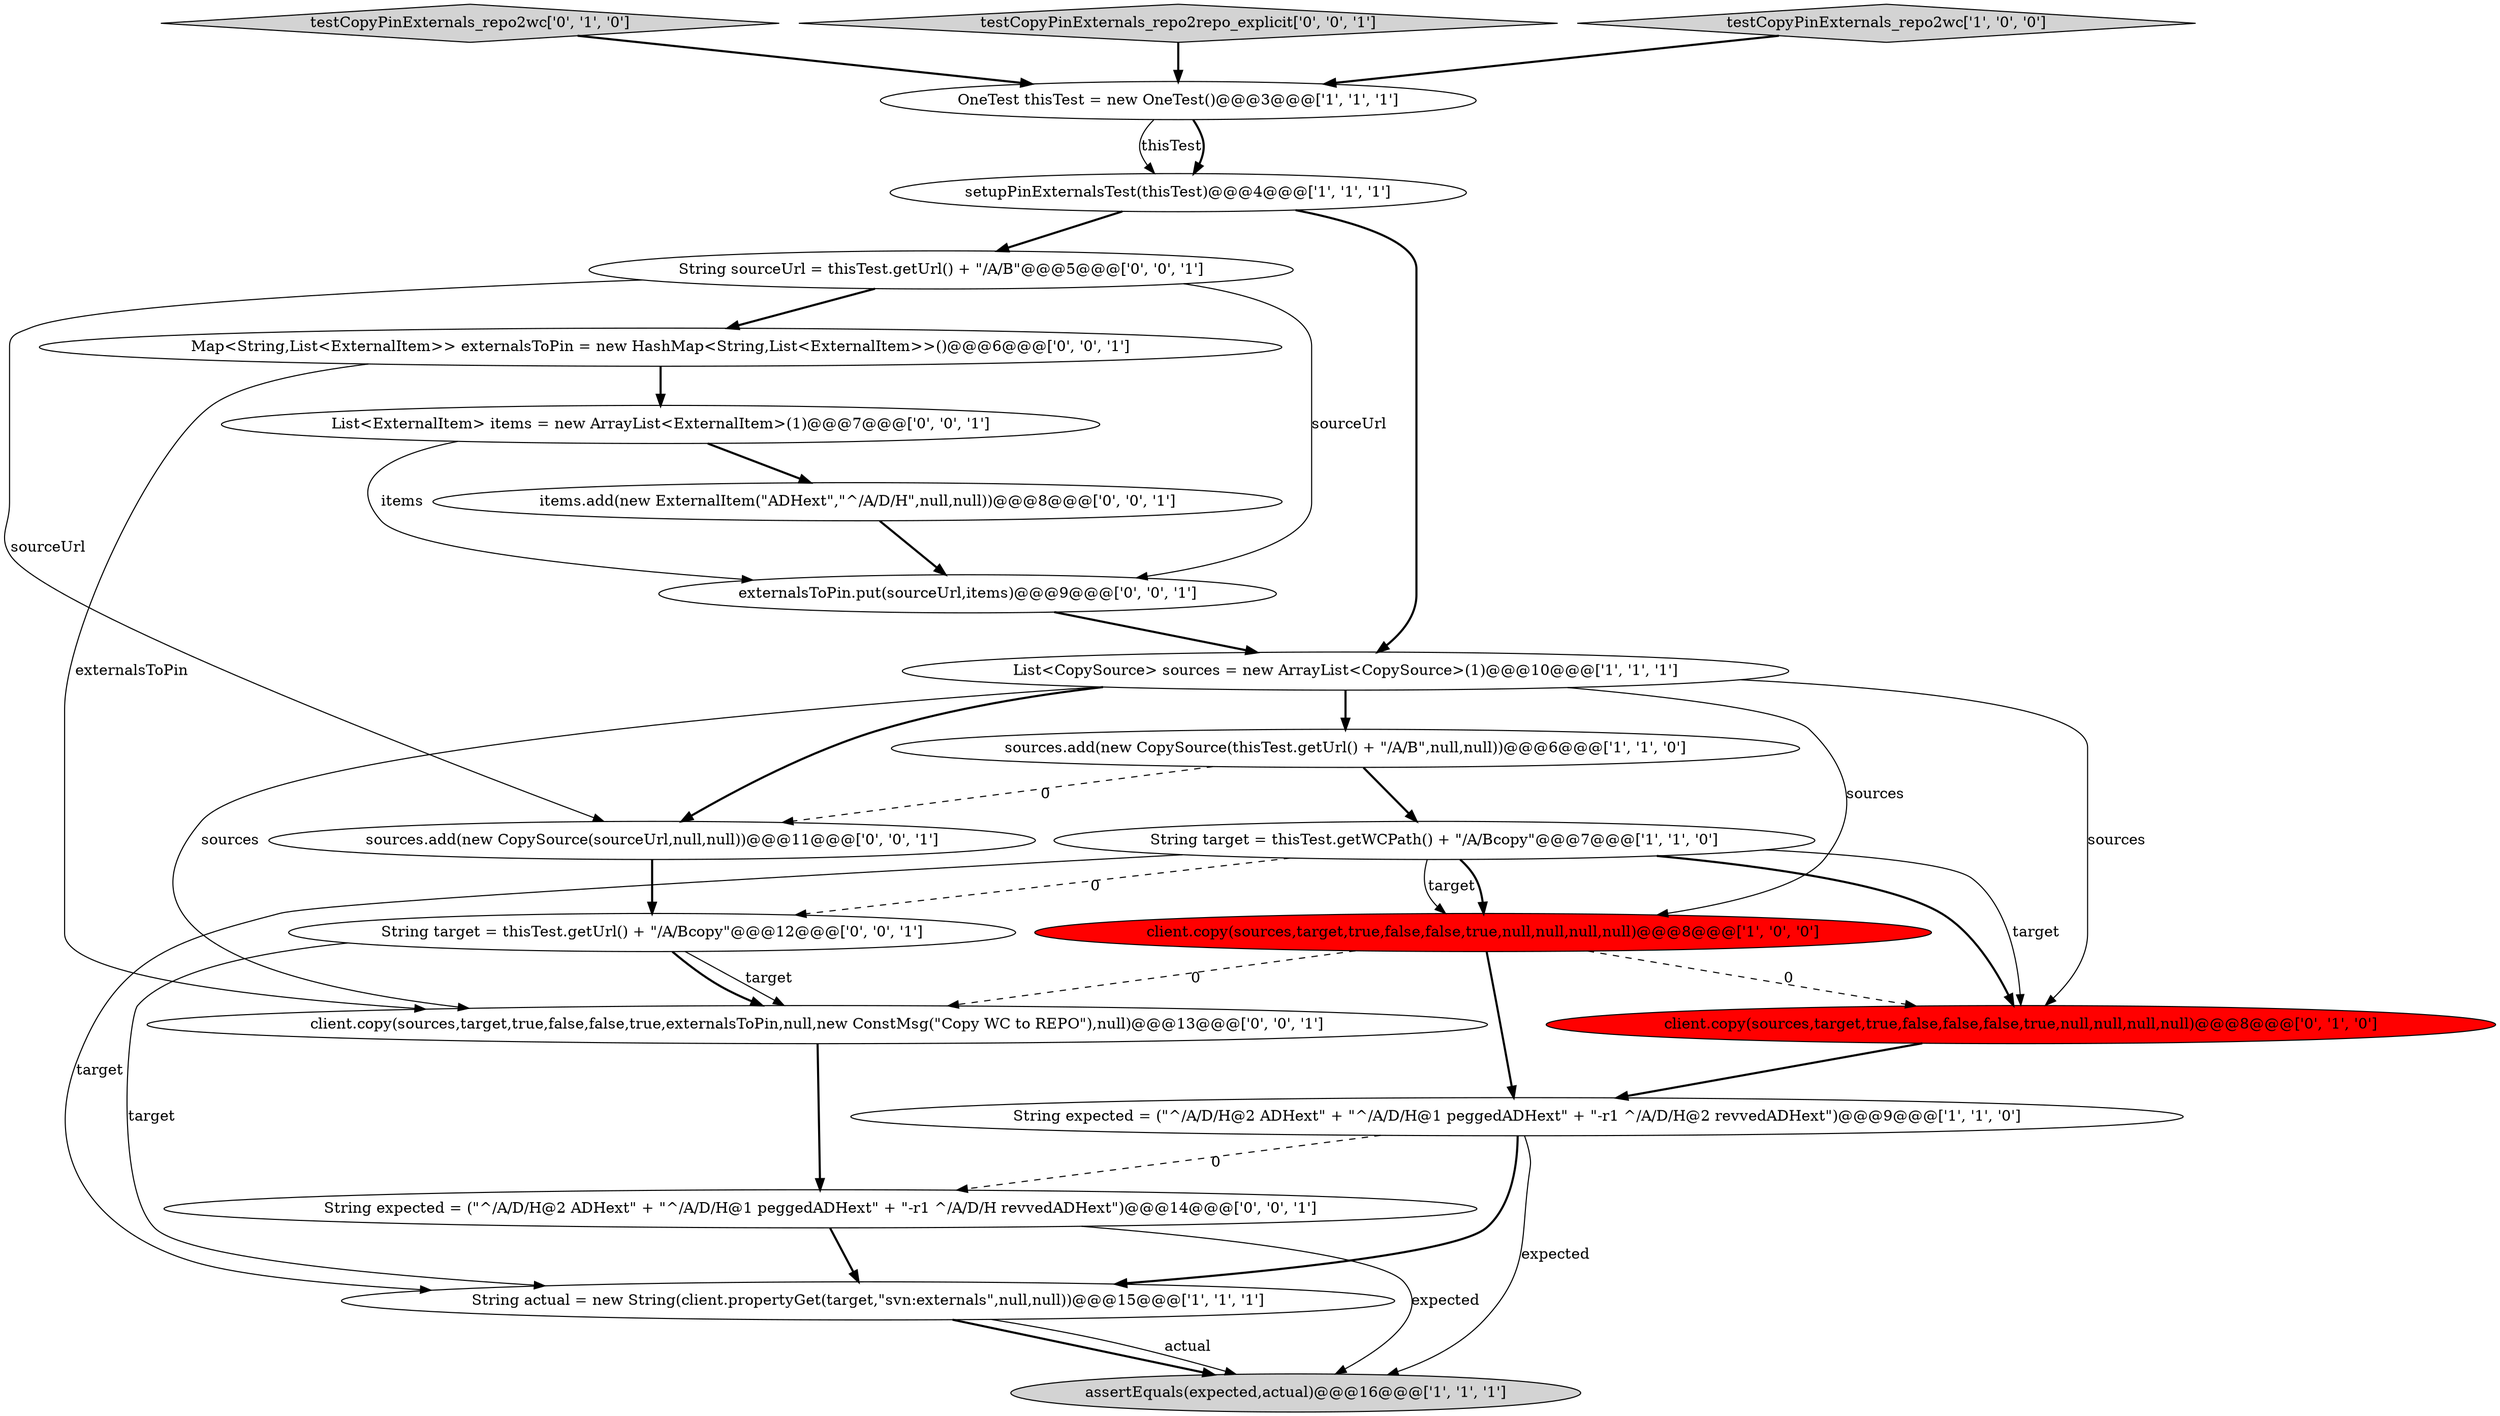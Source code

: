 digraph {
18 [style = filled, label = "String expected = (\"^/A/D/H@2 ADHext\" + \"^/A/D/H@1 peggedADHext\" + \"-r1 ^/A/D/H revvedADHext\")@@@14@@@['0', '0', '1']", fillcolor = white, shape = ellipse image = "AAA0AAABBB3BBB"];
1 [style = filled, label = "OneTest thisTest = new OneTest()@@@3@@@['1', '1', '1']", fillcolor = white, shape = ellipse image = "AAA0AAABBB1BBB"];
14 [style = filled, label = "sources.add(new CopySource(sourceUrl,null,null))@@@11@@@['0', '0', '1']", fillcolor = white, shape = ellipse image = "AAA0AAABBB3BBB"];
12 [style = filled, label = "List<ExternalItem> items = new ArrayList<ExternalItem>(1)@@@7@@@['0', '0', '1']", fillcolor = white, shape = ellipse image = "AAA0AAABBB3BBB"];
16 [style = filled, label = "String sourceUrl = thisTest.getUrl() + \"/A/B\"@@@5@@@['0', '0', '1']", fillcolor = white, shape = ellipse image = "AAA0AAABBB3BBB"];
0 [style = filled, label = "List<CopySource> sources = new ArrayList<CopySource>(1)@@@10@@@['1', '1', '1']", fillcolor = white, shape = ellipse image = "AAA0AAABBB1BBB"];
13 [style = filled, label = "client.copy(sources,target,true,false,false,true,externalsToPin,null,new ConstMsg(\"Copy WC to REPO\"),null)@@@13@@@['0', '0', '1']", fillcolor = white, shape = ellipse image = "AAA0AAABBB3BBB"];
2 [style = filled, label = "setupPinExternalsTest(thisTest)@@@4@@@['1', '1', '1']", fillcolor = white, shape = ellipse image = "AAA0AAABBB1BBB"];
19 [style = filled, label = "items.add(new ExternalItem(\"ADHext\",\"^/A/D/H\",null,null))@@@8@@@['0', '0', '1']", fillcolor = white, shape = ellipse image = "AAA0AAABBB3BBB"];
11 [style = filled, label = "client.copy(sources,target,true,false,false,false,true,null,null,null,null)@@@8@@@['0', '1', '0']", fillcolor = red, shape = ellipse image = "AAA1AAABBB2BBB"];
8 [style = filled, label = "String target = thisTest.getWCPath() + \"/A/Bcopy\"@@@7@@@['1', '1', '0']", fillcolor = white, shape = ellipse image = "AAA0AAABBB1BBB"];
17 [style = filled, label = "String target = thisTest.getUrl() + \"/A/Bcopy\"@@@12@@@['0', '0', '1']", fillcolor = white, shape = ellipse image = "AAA0AAABBB3BBB"];
20 [style = filled, label = "Map<String,List<ExternalItem>> externalsToPin = new HashMap<String,List<ExternalItem>>()@@@6@@@['0', '0', '1']", fillcolor = white, shape = ellipse image = "AAA0AAABBB3BBB"];
9 [style = filled, label = "client.copy(sources,target,true,false,false,true,null,null,null,null)@@@8@@@['1', '0', '0']", fillcolor = red, shape = ellipse image = "AAA1AAABBB1BBB"];
10 [style = filled, label = "testCopyPinExternals_repo2wc['0', '1', '0']", fillcolor = lightgray, shape = diamond image = "AAA0AAABBB2BBB"];
6 [style = filled, label = "String expected = (\"^/A/D/H@2 ADHext\" + \"^/A/D/H@1 peggedADHext\" + \"-r1 ^/A/D/H@2 revvedADHext\")@@@9@@@['1', '1', '0']", fillcolor = white, shape = ellipse image = "AAA0AAABBB1BBB"];
7 [style = filled, label = "String actual = new String(client.propertyGet(target,\"svn:externals\",null,null))@@@15@@@['1', '1', '1']", fillcolor = white, shape = ellipse image = "AAA0AAABBB1BBB"];
4 [style = filled, label = "assertEquals(expected,actual)@@@16@@@['1', '1', '1']", fillcolor = lightgray, shape = ellipse image = "AAA0AAABBB1BBB"];
15 [style = filled, label = "testCopyPinExternals_repo2repo_explicit['0', '0', '1']", fillcolor = lightgray, shape = diamond image = "AAA0AAABBB3BBB"];
21 [style = filled, label = "externalsToPin.put(sourceUrl,items)@@@9@@@['0', '0', '1']", fillcolor = white, shape = ellipse image = "AAA0AAABBB3BBB"];
5 [style = filled, label = "testCopyPinExternals_repo2wc['1', '0', '0']", fillcolor = lightgray, shape = diamond image = "AAA0AAABBB1BBB"];
3 [style = filled, label = "sources.add(new CopySource(thisTest.getUrl() + \"/A/B\",null,null))@@@6@@@['1', '1', '0']", fillcolor = white, shape = ellipse image = "AAA0AAABBB1BBB"];
0->3 [style = bold, label=""];
0->13 [style = solid, label="sources"];
18->4 [style = solid, label="expected"];
20->13 [style = solid, label="externalsToPin"];
8->9 [style = solid, label="target"];
21->0 [style = bold, label=""];
17->13 [style = solid, label="target"];
11->6 [style = bold, label=""];
14->17 [style = bold, label=""];
7->4 [style = bold, label=""];
16->21 [style = solid, label="sourceUrl"];
8->11 [style = solid, label="target"];
9->6 [style = bold, label=""];
6->18 [style = dashed, label="0"];
6->4 [style = solid, label="expected"];
16->14 [style = solid, label="sourceUrl"];
5->1 [style = bold, label=""];
0->14 [style = bold, label=""];
2->0 [style = bold, label=""];
7->4 [style = solid, label="actual"];
3->8 [style = bold, label=""];
20->12 [style = bold, label=""];
12->21 [style = solid, label="items"];
8->9 [style = bold, label=""];
0->9 [style = solid, label="sources"];
8->7 [style = solid, label="target"];
1->2 [style = solid, label="thisTest"];
9->13 [style = dashed, label="0"];
9->11 [style = dashed, label="0"];
8->17 [style = dashed, label="0"];
1->2 [style = bold, label=""];
19->21 [style = bold, label=""];
17->13 [style = bold, label=""];
17->7 [style = solid, label="target"];
6->7 [style = bold, label=""];
12->19 [style = bold, label=""];
0->11 [style = solid, label="sources"];
10->1 [style = bold, label=""];
8->11 [style = bold, label=""];
16->20 [style = bold, label=""];
18->7 [style = bold, label=""];
3->14 [style = dashed, label="0"];
13->18 [style = bold, label=""];
15->1 [style = bold, label=""];
2->16 [style = bold, label=""];
}
